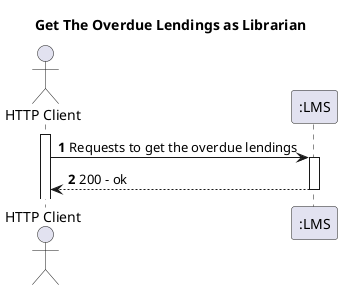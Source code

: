 @startuml
'https://plantuml.com/sequence-diagram
autoactivate on
autonumber

title Get The Overdue Lendings as Librarian

actor "HTTP Client" as Anonymous
participant ":LMS" as System


activate Anonymous

Anonymous -> System: Requests to get the overdue lendings

System --> Anonymous: 200 - ok

@enduml
